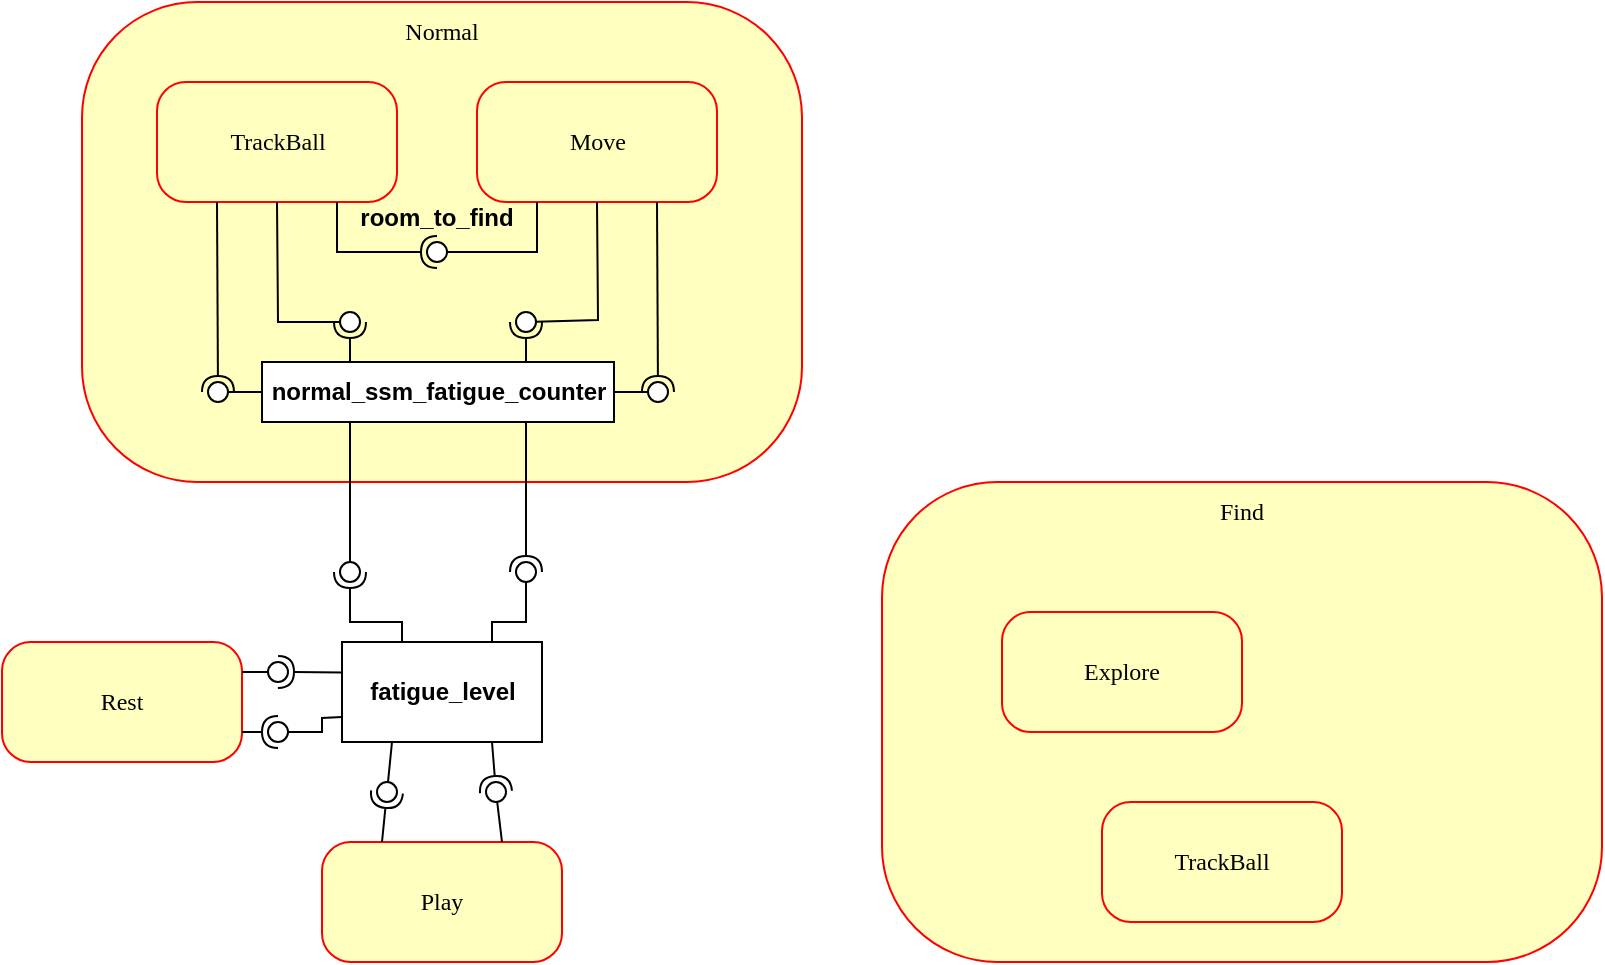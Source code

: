 <mxfile version="14.1.8" type="device"><diagram name="Page-1" id="58cdce13-f638-feb5-8d6f-7d28b1aa9fa0"><mxGraphModel dx="2996" dy="504" grid="1" gridSize="10" guides="1" tooltips="1" connect="1" arrows="1" fold="1" page="1" pageScale="1" pageWidth="1100" pageHeight="850" background="#ffffff" math="0" shadow="0"><root><mxCell id="0"/><mxCell id="1" parent="0"/><mxCell id="gwjW1zNZgymCP5IW7DOp-173" value="Rest" style="rounded=1;whiteSpace=wrap;html=1;arcSize=24;fillColor=#ffffc0;strokeColor=#ff0000;shadow=0;comic=0;labelBackgroundColor=none;fontFamily=Verdana;fontSize=12;fontColor=#000000;align=center;" parent="1" vertex="1"><mxGeometry x="-2160" y="520" width="120" height="60" as="geometry"/></mxCell><mxCell id="gwjW1zNZgymCP5IW7DOp-174" value="Play" style="rounded=1;whiteSpace=wrap;html=1;arcSize=24;fillColor=#ffffc0;strokeColor=#ff0000;shadow=0;comic=0;labelBackgroundColor=none;fontFamily=Verdana;fontSize=12;fontColor=#000000;align=center;" parent="1" vertex="1"><mxGeometry x="-2000" y="620" width="120" height="60" as="geometry"/></mxCell><mxCell id="PJFoSR5Hrr2Z-T4KziCE-2" value="Normal" style="rounded=1;whiteSpace=wrap;html=1;arcSize=24;fillColor=#ffffc0;strokeColor=#ff0000;shadow=0;comic=0;labelBackgroundColor=none;fontFamily=Verdana;fontSize=12;fontColor=#000000;align=center;spacingLeft=0;spacingBottom=210;" vertex="1" parent="1"><mxGeometry x="-2120" y="200" width="360" height="240" as="geometry"/></mxCell><mxCell id="PJFoSR5Hrr2Z-T4KziCE-3" value="TrackBall" style="rounded=1;whiteSpace=wrap;html=1;arcSize=24;fillColor=#ffffc0;strokeColor=#ff0000;shadow=0;comic=0;labelBackgroundColor=none;fontFamily=Verdana;fontSize=12;fontColor=#000000;align=center;" vertex="1" parent="1"><mxGeometry x="-2082.5" y="240" width="120" height="60" as="geometry"/></mxCell><mxCell id="PJFoSR5Hrr2Z-T4KziCE-4" value="Move" style="rounded=1;whiteSpace=wrap;html=1;arcSize=24;fillColor=#ffffc0;strokeColor=#ff0000;shadow=0;comic=0;labelBackgroundColor=none;fontFamily=Verdana;fontSize=12;fontColor=#000000;align=center;" vertex="1" parent="1"><mxGeometry x="-1922.5" y="240" width="120" height="60" as="geometry"/></mxCell><mxCell id="PJFoSR5Hrr2Z-T4KziCE-5" value="" style="rounded=0;orthogonalLoop=1;jettySize=auto;html=1;endArrow=none;endFill=0;exitX=0.25;exitY=1;exitDx=0;exitDy=0;" edge="1" target="PJFoSR5Hrr2Z-T4KziCE-7" parent="1" source="PJFoSR5Hrr2Z-T4KziCE-4"><mxGeometry relative="1" as="geometry"><mxPoint x="-1962.5" y="320" as="sourcePoint"/><Array as="points"><mxPoint x="-1892.5" y="325"/></Array></mxGeometry></mxCell><mxCell id="PJFoSR5Hrr2Z-T4KziCE-6" value="" style="rounded=0;orthogonalLoop=1;jettySize=auto;html=1;endArrow=halfCircle;endFill=0;entryX=0.5;entryY=0.5;entryDx=0;entryDy=0;endSize=6;strokeWidth=1;exitX=0.75;exitY=1;exitDx=0;exitDy=0;" edge="1" target="PJFoSR5Hrr2Z-T4KziCE-7" parent="1" source="PJFoSR5Hrr2Z-T4KziCE-3"><mxGeometry relative="1" as="geometry"><mxPoint x="-1922.5" y="320" as="sourcePoint"/><Array as="points"><mxPoint x="-1992.5" y="325"/></Array></mxGeometry></mxCell><mxCell id="PJFoSR5Hrr2Z-T4KziCE-7" value="" style="ellipse;whiteSpace=wrap;html=1;fontFamily=Helvetica;fontSize=12;fontColor=#000000;align=center;strokeColor=#000000;fillColor=#ffffff;points=[];aspect=fixed;resizable=0;" vertex="1" parent="1"><mxGeometry x="-1947.5" y="320" width="10" height="10" as="geometry"/></mxCell><mxCell id="PJFoSR5Hrr2Z-T4KziCE-8" value="room_to_find" style="text;align=center;fontStyle=1;verticalAlign=middle;spacingLeft=3;spacingRight=3;strokeColor=none;rotatable=0;points=[[0,0.5],[1,0.5]];portConstraint=eastwest;" vertex="1" parent="1"><mxGeometry x="-1982.5" y="294" width="80" height="26" as="geometry"/></mxCell><mxCell id="PJFoSR5Hrr2Z-T4KziCE-32" value="&lt;span style=&quot;font-weight: 700&quot;&gt;normal_ssm_fatigue_counter&lt;/span&gt;" style="html=1;" vertex="1" parent="1"><mxGeometry x="-2030" y="380" width="176" height="30" as="geometry"/></mxCell><mxCell id="PJFoSR5Hrr2Z-T4KziCE-37" value="" style="rounded=0;orthogonalLoop=1;jettySize=auto;html=1;endArrow=none;endFill=0;exitX=0.5;exitY=1;exitDx=0;exitDy=0;" edge="1" target="PJFoSR5Hrr2Z-T4KziCE-39" parent="1" source="PJFoSR5Hrr2Z-T4KziCE-3"><mxGeometry relative="1" as="geometry"><mxPoint x="-2002" y="360" as="sourcePoint"/><Array as="points"><mxPoint x="-2022" y="360"/></Array></mxGeometry></mxCell><mxCell id="PJFoSR5Hrr2Z-T4KziCE-38" value="" style="rounded=0;orthogonalLoop=1;jettySize=auto;html=1;endArrow=halfCircle;endFill=0;entryX=0.5;entryY=0.5;entryDx=0;entryDy=0;endSize=6;strokeWidth=1;exitX=0.25;exitY=0;exitDx=0;exitDy=0;" edge="1" target="PJFoSR5Hrr2Z-T4KziCE-39" parent="1" source="PJFoSR5Hrr2Z-T4KziCE-32"><mxGeometry relative="1" as="geometry"><mxPoint x="-1962" y="360" as="sourcePoint"/></mxGeometry></mxCell><mxCell id="PJFoSR5Hrr2Z-T4KziCE-39" value="" style="ellipse;whiteSpace=wrap;html=1;fontFamily=Helvetica;fontSize=12;fontColor=#000000;align=center;strokeColor=#000000;fillColor=#ffffff;points=[];aspect=fixed;resizable=0;" vertex="1" parent="1"><mxGeometry x="-1991" y="355" width="10" height="10" as="geometry"/></mxCell><mxCell id="PJFoSR5Hrr2Z-T4KziCE-43" value="" style="rounded=0;orthogonalLoop=1;jettySize=auto;html=1;endArrow=none;endFill=0;exitX=0;exitY=0.5;exitDx=0;exitDy=0;" edge="1" target="PJFoSR5Hrr2Z-T4KziCE-45" parent="1" source="PJFoSR5Hrr2Z-T4KziCE-32"><mxGeometry relative="1" as="geometry"><mxPoint x="-2082" y="395" as="sourcePoint"/></mxGeometry></mxCell><mxCell id="PJFoSR5Hrr2Z-T4KziCE-44" value="" style="rounded=0;orthogonalLoop=1;jettySize=auto;html=1;endArrow=halfCircle;endFill=0;entryX=0.5;entryY=0.5;entryDx=0;entryDy=0;endSize=6;strokeWidth=1;exitX=0.25;exitY=1;exitDx=0;exitDy=0;" edge="1" target="PJFoSR5Hrr2Z-T4KziCE-45" parent="1" source="PJFoSR5Hrr2Z-T4KziCE-3"><mxGeometry relative="1" as="geometry"><mxPoint x="-2042" y="395" as="sourcePoint"/></mxGeometry></mxCell><mxCell id="PJFoSR5Hrr2Z-T4KziCE-45" value="" style="ellipse;whiteSpace=wrap;html=1;fontFamily=Helvetica;fontSize=12;fontColor=#000000;align=center;strokeColor=#000000;fillColor=#ffffff;points=[];aspect=fixed;resizable=0;" vertex="1" parent="1"><mxGeometry x="-2057" y="390" width="10" height="10" as="geometry"/></mxCell><mxCell id="PJFoSR5Hrr2Z-T4KziCE-46" value="" style="rounded=0;orthogonalLoop=1;jettySize=auto;html=1;endArrow=none;endFill=0;exitX=1;exitY=0.5;exitDx=0;exitDy=0;" edge="1" target="PJFoSR5Hrr2Z-T4KziCE-48" parent="1" source="PJFoSR5Hrr2Z-T4KziCE-32"><mxGeometry relative="1" as="geometry"><mxPoint x="-1835" y="395" as="sourcePoint"/></mxGeometry></mxCell><mxCell id="PJFoSR5Hrr2Z-T4KziCE-47" value="" style="rounded=0;orthogonalLoop=1;jettySize=auto;html=1;endArrow=halfCircle;endFill=0;entryX=0.5;entryY=0.5;entryDx=0;entryDy=0;endSize=6;strokeWidth=1;exitX=0.75;exitY=1;exitDx=0;exitDy=0;" edge="1" target="PJFoSR5Hrr2Z-T4KziCE-48" parent="1" source="PJFoSR5Hrr2Z-T4KziCE-4"><mxGeometry relative="1" as="geometry"><mxPoint x="-1795" y="395" as="sourcePoint"/></mxGeometry></mxCell><mxCell id="PJFoSR5Hrr2Z-T4KziCE-48" value="" style="ellipse;whiteSpace=wrap;html=1;fontFamily=Helvetica;fontSize=12;fontColor=#000000;align=center;strokeColor=#000000;fillColor=#ffffff;points=[];aspect=fixed;resizable=0;" vertex="1" parent="1"><mxGeometry x="-1837" y="390" width="10" height="10" as="geometry"/></mxCell><mxCell id="PJFoSR5Hrr2Z-T4KziCE-49" value="" style="rounded=0;orthogonalLoop=1;jettySize=auto;html=1;endArrow=none;endFill=0;exitX=0.5;exitY=1;exitDx=0;exitDy=0;" edge="1" target="PJFoSR5Hrr2Z-T4KziCE-51" parent="1" source="PJFoSR5Hrr2Z-T4KziCE-4"><mxGeometry relative="1" as="geometry"><mxPoint x="-1922" y="360" as="sourcePoint"/><Array as="points"><mxPoint x="-1862" y="359"/></Array></mxGeometry></mxCell><mxCell id="PJFoSR5Hrr2Z-T4KziCE-50" value="" style="rounded=0;orthogonalLoop=1;jettySize=auto;html=1;endArrow=halfCircle;endFill=0;entryX=0.5;entryY=0.5;entryDx=0;entryDy=0;endSize=6;strokeWidth=1;exitX=0.75;exitY=0;exitDx=0;exitDy=0;" edge="1" target="PJFoSR5Hrr2Z-T4KziCE-51" parent="1" source="PJFoSR5Hrr2Z-T4KziCE-32"><mxGeometry relative="1" as="geometry"><mxPoint x="-1882" y="360" as="sourcePoint"/></mxGeometry></mxCell><mxCell id="PJFoSR5Hrr2Z-T4KziCE-51" value="" style="ellipse;whiteSpace=wrap;html=1;fontFamily=Helvetica;fontSize=12;fontColor=#000000;align=center;strokeColor=#000000;fillColor=#ffffff;points=[];aspect=fixed;resizable=0;" vertex="1" parent="1"><mxGeometry x="-1903" y="355" width="10" height="10" as="geometry"/></mxCell><mxCell id="PJFoSR5Hrr2Z-T4KziCE-52" value="" style="rounded=0;orthogonalLoop=1;jettySize=auto;html=1;endArrow=none;endFill=0;exitX=0.25;exitY=1;exitDx=0;exitDy=0;" edge="1" target="PJFoSR5Hrr2Z-T4KziCE-54" parent="1" source="PJFoSR5Hrr2Z-T4KziCE-32"><mxGeometry relative="1" as="geometry"><mxPoint x="-2006" y="485" as="sourcePoint"/></mxGeometry></mxCell><mxCell id="PJFoSR5Hrr2Z-T4KziCE-53" value="" style="rounded=0;orthogonalLoop=1;jettySize=auto;html=1;endArrow=halfCircle;endFill=0;entryX=0.5;entryY=0.5;entryDx=0;entryDy=0;endSize=6;strokeWidth=1;" edge="1" target="PJFoSR5Hrr2Z-T4KziCE-54" parent="1"><mxGeometry relative="1" as="geometry"><mxPoint x="-1960" y="530" as="sourcePoint"/><Array as="points"><mxPoint x="-1960" y="510"/><mxPoint x="-1986" y="510"/></Array></mxGeometry></mxCell><mxCell id="PJFoSR5Hrr2Z-T4KziCE-54" value="" style="ellipse;whiteSpace=wrap;html=1;fontFamily=Helvetica;fontSize=12;fontColor=#000000;align=center;strokeColor=#000000;fillColor=#ffffff;points=[];aspect=fixed;resizable=0;" vertex="1" parent="1"><mxGeometry x="-1991" y="480" width="10" height="10" as="geometry"/></mxCell><mxCell id="PJFoSR5Hrr2Z-T4KziCE-55" value="" style="rounded=0;orthogonalLoop=1;jettySize=auto;html=1;endArrow=none;endFill=0;exitX=0.75;exitY=0;exitDx=0;exitDy=0;" edge="1" target="PJFoSR5Hrr2Z-T4KziCE-57" parent="1" source="PJFoSR5Hrr2Z-T4KziCE-58"><mxGeometry relative="1" as="geometry"><mxPoint x="-1918" y="485" as="sourcePoint"/><Array as="points"><mxPoint x="-1915" y="510"/><mxPoint x="-1898" y="510"/></Array></mxGeometry></mxCell><mxCell id="PJFoSR5Hrr2Z-T4KziCE-56" value="" style="rounded=0;orthogonalLoop=1;jettySize=auto;html=1;endArrow=halfCircle;endFill=0;entryX=0.5;entryY=0.5;entryDx=0;entryDy=0;endSize=6;strokeWidth=1;exitX=0.75;exitY=1;exitDx=0;exitDy=0;" edge="1" target="PJFoSR5Hrr2Z-T4KziCE-57" parent="1" source="PJFoSR5Hrr2Z-T4KziCE-32"><mxGeometry relative="1" as="geometry"><mxPoint x="-1878" y="485" as="sourcePoint"/></mxGeometry></mxCell><mxCell id="PJFoSR5Hrr2Z-T4KziCE-57" value="" style="ellipse;whiteSpace=wrap;html=1;fontFamily=Helvetica;fontSize=12;fontColor=#000000;align=center;strokeColor=#000000;fillColor=#ffffff;points=[];aspect=fixed;resizable=0;" vertex="1" parent="1"><mxGeometry x="-1903" y="480" width="10" height="10" as="geometry"/></mxCell><mxCell id="PJFoSR5Hrr2Z-T4KziCE-58" value="&lt;span style=&quot;font-weight: 700&quot;&gt;fatigue_level&lt;/span&gt;" style="html=1;" vertex="1" parent="1"><mxGeometry x="-1990" y="520" width="100" height="50" as="geometry"/></mxCell><mxCell id="PJFoSR5Hrr2Z-T4KziCE-59" value="Find" style="rounded=1;whiteSpace=wrap;html=1;arcSize=24;fillColor=#ffffc0;strokeColor=#ff0000;shadow=0;comic=0;labelBackgroundColor=none;fontFamily=Verdana;fontSize=12;fontColor=#000000;align=center;spacingLeft=0;spacingBottom=210;" vertex="1" parent="1"><mxGeometry x="-1720" y="440" width="360" height="240" as="geometry"/></mxCell><mxCell id="PJFoSR5Hrr2Z-T4KziCE-85" value="Explore" style="rounded=1;whiteSpace=wrap;html=1;arcSize=24;fillColor=#ffffc0;strokeColor=#ff0000;shadow=0;comic=0;labelBackgroundColor=none;fontFamily=Verdana;fontSize=12;fontColor=#000000;align=center;" vertex="1" parent="1"><mxGeometry x="-1660" y="505" width="120" height="60" as="geometry"/></mxCell><mxCell id="PJFoSR5Hrr2Z-T4KziCE-86" value="TrackBall" style="rounded=1;whiteSpace=wrap;html=1;arcSize=24;fillColor=#ffffc0;strokeColor=#ff0000;shadow=0;comic=0;labelBackgroundColor=none;fontFamily=Verdana;fontSize=12;fontColor=#000000;align=center;" vertex="1" parent="1"><mxGeometry x="-1610" y="600" width="120" height="60" as="geometry"/></mxCell><mxCell id="PJFoSR5Hrr2Z-T4KziCE-87" value="" style="rounded=0;orthogonalLoop=1;jettySize=auto;html=1;endArrow=none;endFill=0;exitX=1;exitY=0.25;exitDx=0;exitDy=0;" edge="1" target="PJFoSR5Hrr2Z-T4KziCE-89" parent="1" source="gwjW1zNZgymCP5IW7DOp-173"><mxGeometry relative="1" as="geometry"><mxPoint x="-2042" y="532" as="sourcePoint"/></mxGeometry></mxCell><mxCell id="PJFoSR5Hrr2Z-T4KziCE-88" value="" style="rounded=0;orthogonalLoop=1;jettySize=auto;html=1;endArrow=halfCircle;endFill=0;entryX=0.5;entryY=0.5;entryDx=0;entryDy=0;endSize=6;strokeWidth=1;exitX=-0.003;exitY=0.304;exitDx=0;exitDy=0;exitPerimeter=0;" edge="1" target="PJFoSR5Hrr2Z-T4KziCE-89" parent="1" source="PJFoSR5Hrr2Z-T4KziCE-58"><mxGeometry relative="1" as="geometry"><mxPoint x="-2002" y="532" as="sourcePoint"/></mxGeometry></mxCell><mxCell id="PJFoSR5Hrr2Z-T4KziCE-89" value="" style="ellipse;whiteSpace=wrap;html=1;fontFamily=Helvetica;fontSize=12;fontColor=#000000;align=center;strokeColor=#000000;fillColor=#ffffff;points=[];aspect=fixed;resizable=0;" vertex="1" parent="1"><mxGeometry x="-2027" y="530" width="10" height="10" as="geometry"/></mxCell><mxCell id="PJFoSR5Hrr2Z-T4KziCE-90" value="" style="rounded=0;orthogonalLoop=1;jettySize=auto;html=1;endArrow=none;endFill=0;exitX=0;exitY=0.75;exitDx=0;exitDy=0;" edge="1" target="PJFoSR5Hrr2Z-T4KziCE-92" parent="1" source="PJFoSR5Hrr2Z-T4KziCE-58"><mxGeometry relative="1" as="geometry"><mxPoint x="-2042" y="560" as="sourcePoint"/><Array as="points"><mxPoint x="-2000" y="558"/><mxPoint x="-2000" y="565"/></Array></mxGeometry></mxCell><mxCell id="PJFoSR5Hrr2Z-T4KziCE-91" value="" style="rounded=0;orthogonalLoop=1;jettySize=auto;html=1;endArrow=halfCircle;endFill=0;entryX=0.5;entryY=0.5;entryDx=0;entryDy=0;endSize=6;strokeWidth=1;exitX=1;exitY=0.75;exitDx=0;exitDy=0;" edge="1" target="PJFoSR5Hrr2Z-T4KziCE-92" parent="1" source="gwjW1zNZgymCP5IW7DOp-173"><mxGeometry relative="1" as="geometry"><mxPoint x="-2002" y="560" as="sourcePoint"/></mxGeometry></mxCell><mxCell id="PJFoSR5Hrr2Z-T4KziCE-92" value="" style="ellipse;whiteSpace=wrap;html=1;fontFamily=Helvetica;fontSize=12;fontColor=#000000;align=center;strokeColor=#000000;fillColor=#ffffff;points=[];aspect=fixed;resizable=0;" vertex="1" parent="1"><mxGeometry x="-2027" y="560" width="10" height="10" as="geometry"/></mxCell><mxCell id="PJFoSR5Hrr2Z-T4KziCE-93" value="" style="rounded=0;orthogonalLoop=1;jettySize=auto;html=1;endArrow=none;endFill=0;exitX=0.25;exitY=1;exitDx=0;exitDy=0;" edge="1" target="PJFoSR5Hrr2Z-T4KziCE-95" parent="1" source="PJFoSR5Hrr2Z-T4KziCE-58"><mxGeometry relative="1" as="geometry"><mxPoint x="-1982" y="595" as="sourcePoint"/></mxGeometry></mxCell><mxCell id="PJFoSR5Hrr2Z-T4KziCE-94" value="" style="rounded=0;orthogonalLoop=1;jettySize=auto;html=1;endArrow=halfCircle;endFill=0;entryX=0.5;entryY=0.5;entryDx=0;entryDy=0;endSize=6;strokeWidth=1;exitX=0.25;exitY=0;exitDx=0;exitDy=0;" edge="1" target="PJFoSR5Hrr2Z-T4KziCE-95" parent="1" source="gwjW1zNZgymCP5IW7DOp-174"><mxGeometry relative="1" as="geometry"><mxPoint x="-1942" y="595" as="sourcePoint"/></mxGeometry></mxCell><mxCell id="PJFoSR5Hrr2Z-T4KziCE-95" value="" style="ellipse;whiteSpace=wrap;html=1;fontFamily=Helvetica;fontSize=12;fontColor=#000000;align=center;strokeColor=#000000;fillColor=#ffffff;points=[];aspect=fixed;resizable=0;" vertex="1" parent="1"><mxGeometry x="-1972.5" y="590" width="10" height="10" as="geometry"/></mxCell><mxCell id="PJFoSR5Hrr2Z-T4KziCE-96" value="" style="rounded=0;orthogonalLoop=1;jettySize=auto;html=1;endArrow=none;endFill=0;exitX=0.75;exitY=0;exitDx=0;exitDy=0;" edge="1" target="PJFoSR5Hrr2Z-T4KziCE-98" parent="1" source="gwjW1zNZgymCP5IW7DOp-174"><mxGeometry relative="1" as="geometry"><mxPoint x="-1937" y="595" as="sourcePoint"/></mxGeometry></mxCell><mxCell id="PJFoSR5Hrr2Z-T4KziCE-97" value="" style="rounded=0;orthogonalLoop=1;jettySize=auto;html=1;endArrow=halfCircle;endFill=0;entryX=0.5;entryY=0.5;entryDx=0;entryDy=0;endSize=6;strokeWidth=1;exitX=0.75;exitY=1;exitDx=0;exitDy=0;" edge="1" target="PJFoSR5Hrr2Z-T4KziCE-98" parent="1" source="PJFoSR5Hrr2Z-T4KziCE-58"><mxGeometry relative="1" as="geometry"><mxPoint x="-1897" y="595" as="sourcePoint"/></mxGeometry></mxCell><mxCell id="PJFoSR5Hrr2Z-T4KziCE-98" value="" style="ellipse;whiteSpace=wrap;html=1;fontFamily=Helvetica;fontSize=12;fontColor=#000000;align=center;strokeColor=#000000;fillColor=#ffffff;points=[];aspect=fixed;resizable=0;" vertex="1" parent="1"><mxGeometry x="-1918" y="590" width="10" height="10" as="geometry"/></mxCell></root></mxGraphModel></diagram></mxfile>